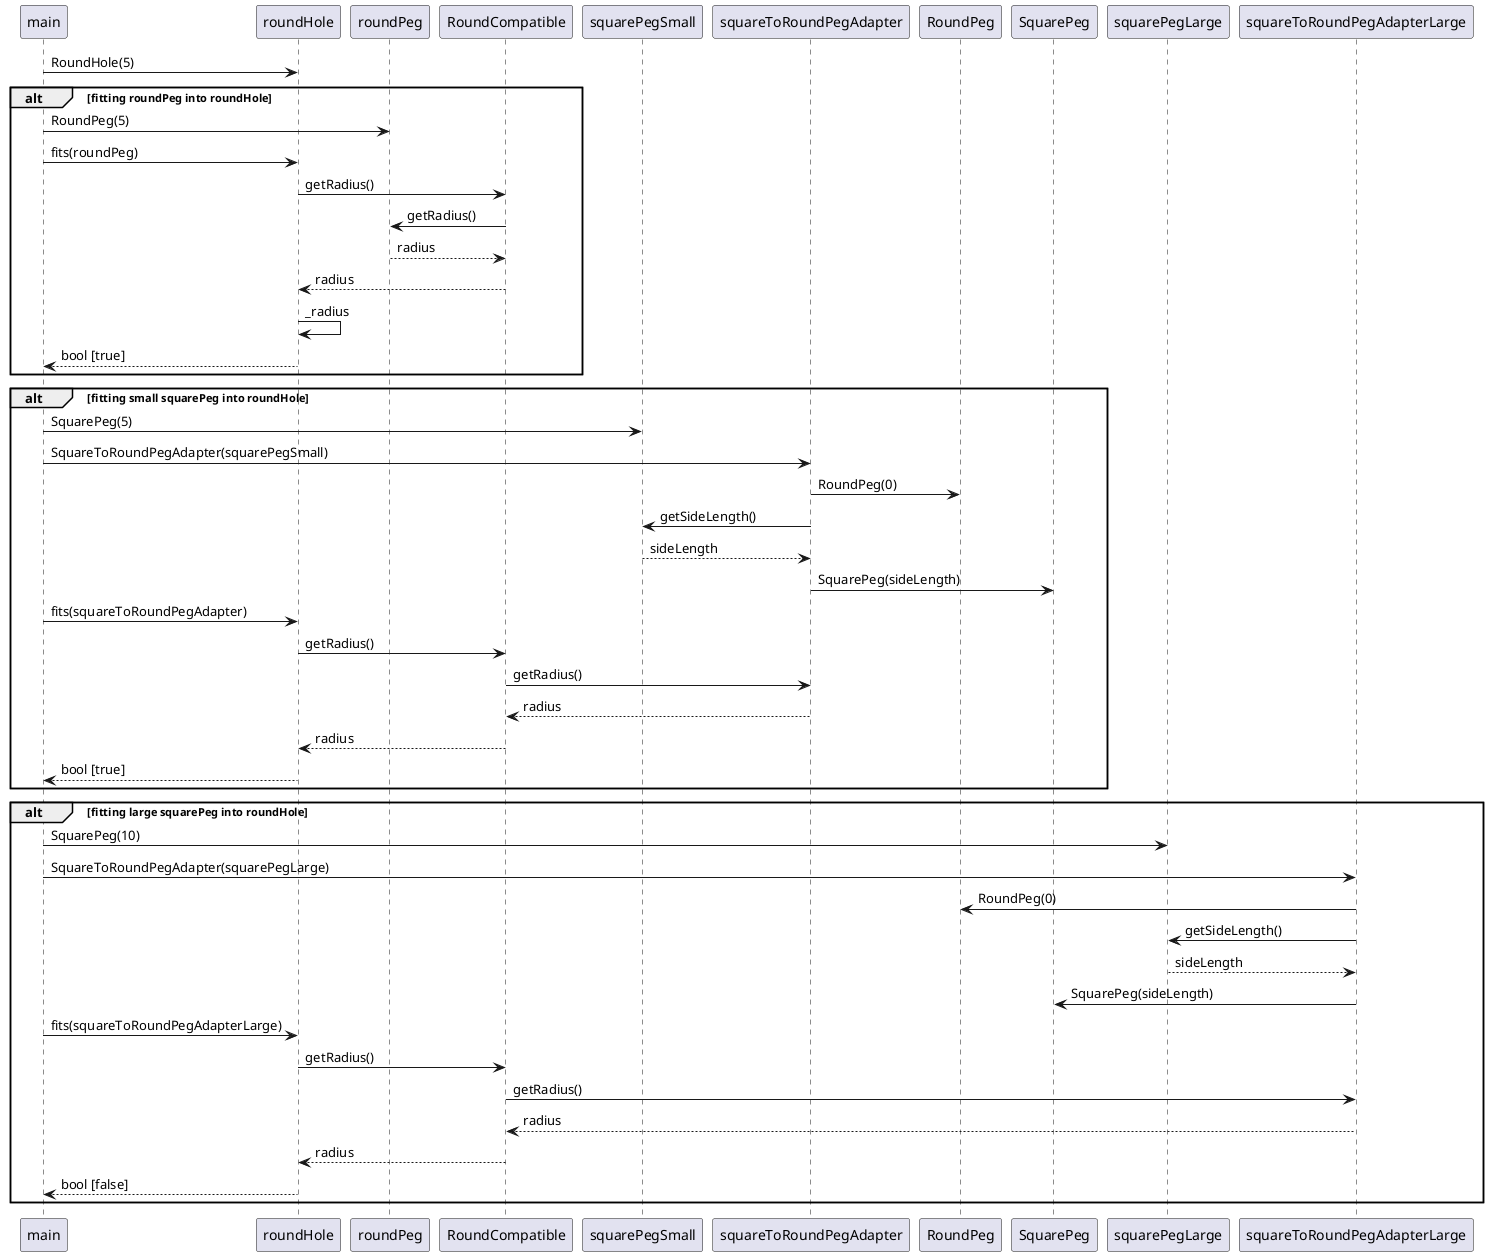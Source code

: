 @startuml
'https://plantuml.com/sequence-diagram

'autonumber

main -> roundHole : RoundHole(5)

alt fitting roundPeg into roundHole
    main -> roundPeg : RoundPeg(5)
    main -> roundHole : fits(roundPeg)
    roundHole -> RoundCompatible : getRadius()
    RoundCompatible -> roundPeg : getRadius()
    roundPeg --> RoundCompatible : radius
    RoundCompatible --> roundHole  : radius
    roundHole -> roundHole : _radius
    roundHole --> main : bool [true]
end

alt fitting small squarePeg into roundHole
    main -> squarePegSmall : SquarePeg(5)
    main -> squareToRoundPegAdapter : SquareToRoundPegAdapter(squarePegSmall)
    squareToRoundPegAdapter -> RoundPeg : RoundPeg(0)
    squareToRoundPegAdapter -> squarePegSmall : getSideLength()
    squarePegSmall --> squareToRoundPegAdapter : sideLength
    squareToRoundPegAdapter -> SquarePeg : SquarePeg(sideLength)

    main -> roundHole : fits(squareToRoundPegAdapter)
    roundHole -> RoundCompatible : getRadius()
    RoundCompatible -> squareToRoundPegAdapter : getRadius()
    squareToRoundPegAdapter --> RoundCompatible : radius
    RoundCompatible --> roundHole : radius
    roundHole --> main : bool [true]
end

alt fitting large squarePeg into roundHole
    main -> squarePegLarge : SquarePeg(10)
    main -> squareToRoundPegAdapterLarge : SquareToRoundPegAdapter(squarePegLarge)
    squareToRoundPegAdapterLarge -> RoundPeg : RoundPeg(0)
    squareToRoundPegAdapterLarge -> squarePegLarge : getSideLength()
    squarePegLarge --> squareToRoundPegAdapterLarge : sideLength
    squareToRoundPegAdapterLarge -> SquarePeg : SquarePeg(sideLength)

    main -> roundHole : fits(squareToRoundPegAdapterLarge)
    roundHole -> RoundCompatible : getRadius()
    RoundCompatible -> squareToRoundPegAdapterLarge : getRadius()
    squareToRoundPegAdapterLarge --> RoundCompatible : radius
    RoundCompatible --> roundHole : radius
    roundHole --> main : bool [false]
end

@enduml
